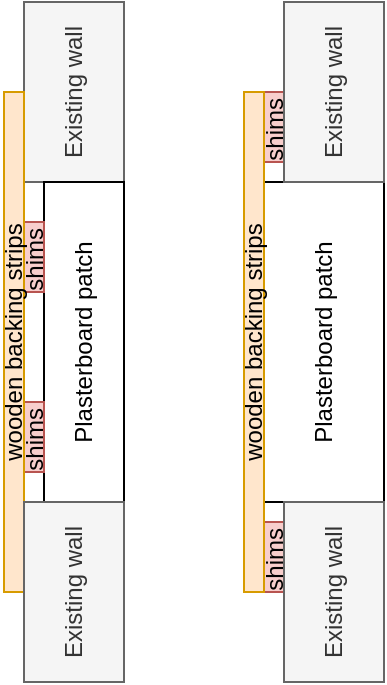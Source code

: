 <mxfile version="28.2.4">
  <diagram name="Page-1" id="ueKssZfEJyt9948eInoF">
    <mxGraphModel dx="1001" dy="584" grid="1" gridSize="10" guides="1" tooltips="1" connect="1" arrows="1" fold="1" page="1" pageScale="1" pageWidth="850" pageHeight="1100" math="0" shadow="0">
      <root>
        <mxCell id="0" />
        <mxCell id="1" parent="0" />
        <mxCell id="JloxepOJBLuHW4acLYYV-1" value="Existing wall" style="rounded=0;whiteSpace=wrap;html=1;fillColor=#f5f5f5;fontColor=#333333;strokeColor=#666666;horizontal=0;" vertex="1" parent="1">
          <mxGeometry x="90" y="330" width="50" height="90" as="geometry" />
        </mxCell>
        <mxCell id="JloxepOJBLuHW4acLYYV-3" value="Plasterboard patch" style="rounded=0;whiteSpace=wrap;html=1;horizontal=0;" vertex="1" parent="1">
          <mxGeometry x="100" y="420" width="40" height="160" as="geometry" />
        </mxCell>
        <mxCell id="JloxepOJBLuHW4acLYYV-4" value="" style="rounded=0;whiteSpace=wrap;html=1;" vertex="1" parent="1">
          <mxGeometry x="240" y="530" height="60" as="geometry" />
        </mxCell>
        <mxCell id="JloxepOJBLuHW4acLYYV-6" value="shims&amp;nbsp;" style="rounded=0;whiteSpace=wrap;html=1;fillColor=#f8cecc;strokeColor=#b85450;horizontal=0;" vertex="1" parent="1">
          <mxGeometry x="90" y="530" width="10" height="35" as="geometry" />
        </mxCell>
        <mxCell id="JloxepOJBLuHW4acLYYV-8" value="shims&amp;nbsp;" style="rounded=0;whiteSpace=wrap;html=1;fillColor=#f8cecc;strokeColor=#b85450;horizontal=0;" vertex="1" parent="1">
          <mxGeometry x="90" y="440" width="10" height="35" as="geometry" />
        </mxCell>
        <mxCell id="JloxepOJBLuHW4acLYYV-9" value="wooden backing strips" style="rounded=0;whiteSpace=wrap;html=1;fillColor=#ffe6cc;strokeColor=#d79b00;horizontal=0;" vertex="1" parent="1">
          <mxGeometry x="80" y="375" width="10" height="250" as="geometry" />
        </mxCell>
        <mxCell id="JloxepOJBLuHW4acLYYV-12" value="Plasterboard patch" style="rounded=0;whiteSpace=wrap;html=1;horizontal=0;" vertex="1" parent="1">
          <mxGeometry x="210" y="420" width="60" height="160" as="geometry" />
        </mxCell>
        <mxCell id="JloxepOJBLuHW4acLYYV-13" value="shims&amp;nbsp;" style="rounded=0;whiteSpace=wrap;html=1;fillColor=#f8cecc;strokeColor=#b85450;horizontal=0;" vertex="1" parent="1">
          <mxGeometry x="210" y="590" width="10" height="35" as="geometry" />
        </mxCell>
        <mxCell id="JloxepOJBLuHW4acLYYV-14" value="shims&amp;nbsp;" style="rounded=0;whiteSpace=wrap;html=1;fillColor=#f8cecc;strokeColor=#b85450;horizontal=0;" vertex="1" parent="1">
          <mxGeometry x="210" y="375" width="10" height="35" as="geometry" />
        </mxCell>
        <mxCell id="JloxepOJBLuHW4acLYYV-15" value="wooden backing strips" style="rounded=0;whiteSpace=wrap;html=1;fillColor=#ffe6cc;strokeColor=#d79b00;horizontal=0;" vertex="1" parent="1">
          <mxGeometry x="200" y="375" width="10" height="250" as="geometry" />
        </mxCell>
        <mxCell id="JloxepOJBLuHW4acLYYV-18" value="Existing wall" style="rounded=0;whiteSpace=wrap;html=1;fillColor=#f5f5f5;fontColor=#333333;strokeColor=#666666;horizontal=0;" vertex="1" parent="1">
          <mxGeometry x="220" y="330" width="50" height="90" as="geometry" />
        </mxCell>
        <mxCell id="JloxepOJBLuHW4acLYYV-19" value="Existing wall" style="rounded=0;whiteSpace=wrap;html=1;fillColor=#f5f5f5;fontColor=#333333;strokeColor=#666666;horizontal=0;" vertex="1" parent="1">
          <mxGeometry x="220" y="580" width="50" height="90" as="geometry" />
        </mxCell>
        <mxCell id="JloxepOJBLuHW4acLYYV-20" value="Existing wall" style="rounded=0;whiteSpace=wrap;html=1;fillColor=#f5f5f5;fontColor=#333333;strokeColor=#666666;horizontal=0;" vertex="1" parent="1">
          <mxGeometry x="90" y="580" width="50" height="90" as="geometry" />
        </mxCell>
      </root>
    </mxGraphModel>
  </diagram>
</mxfile>
